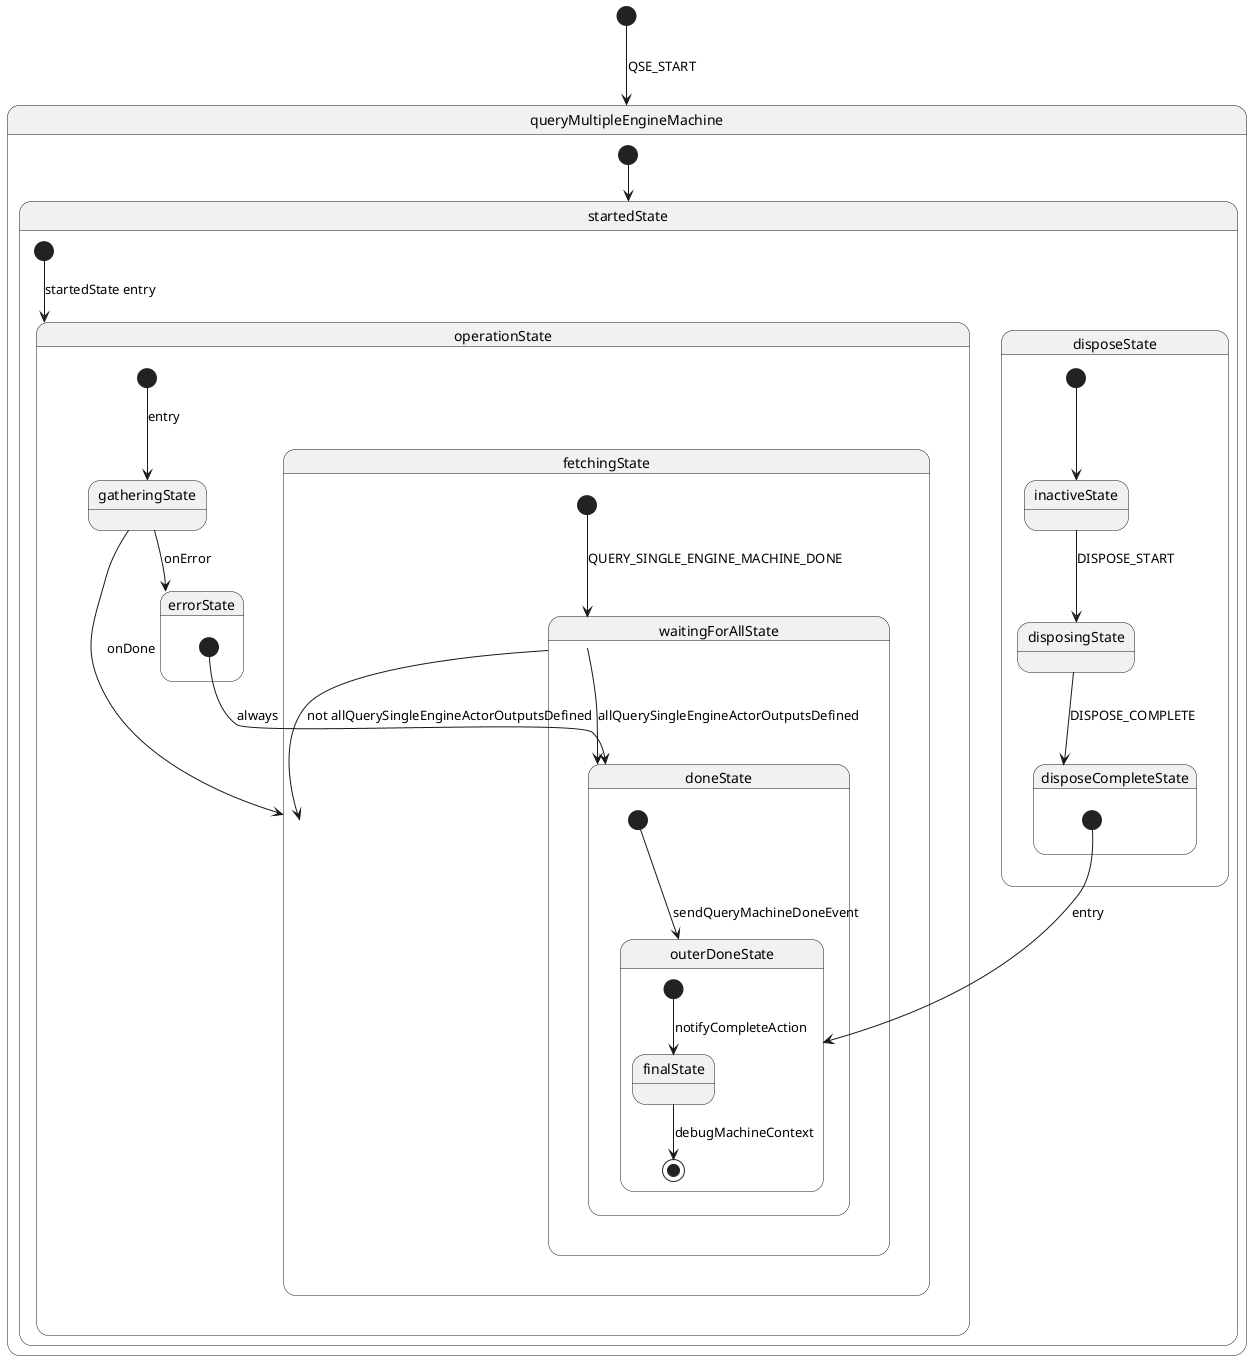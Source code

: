 @startuml

[*] --> queryMultipleEngineMachine : QSE_START

state queryMultipleEngineMachine {
    [*] --> startedState

    state startedState {
        [*] --> operationState : startedState entry
        state operationState {
            [*] --> gatheringState : entry
            gatheringState --> fetchingState : onDone
            gatheringState --> errorState : onError

            state fetchingState {
                [*] --> waitingForAllState : QUERY_SINGLE_ENGINE_MACHINE_DONE
            }

            state waitingForAllState {
                waitingForAllState --> doneState : allQuerySingleEngineActorOutputsDefined
                waitingForAllState --> fetchingState : not allQuerySingleEngineActorOutputsDefined
            }

            state errorState {
                [*] --> doneState : always
            }

            state doneState {
                [*] --> outerDoneState : sendQueryMachineDoneEvent
            }
        }

        state disposeState {
            [*] --> inactiveState
            inactiveState --> disposingState : DISPOSE_START
            disposingState --> disposeCompleteState : DISPOSE_COMPLETE

            state disposeCompleteState {
                [*] --> outerDoneState : entry
            }
        }
    }

    state outerDoneState {
        [*] --> finalState : notifyCompleteAction
        finalState --> [*] : debugMachineContext
    }
}

@enduml
